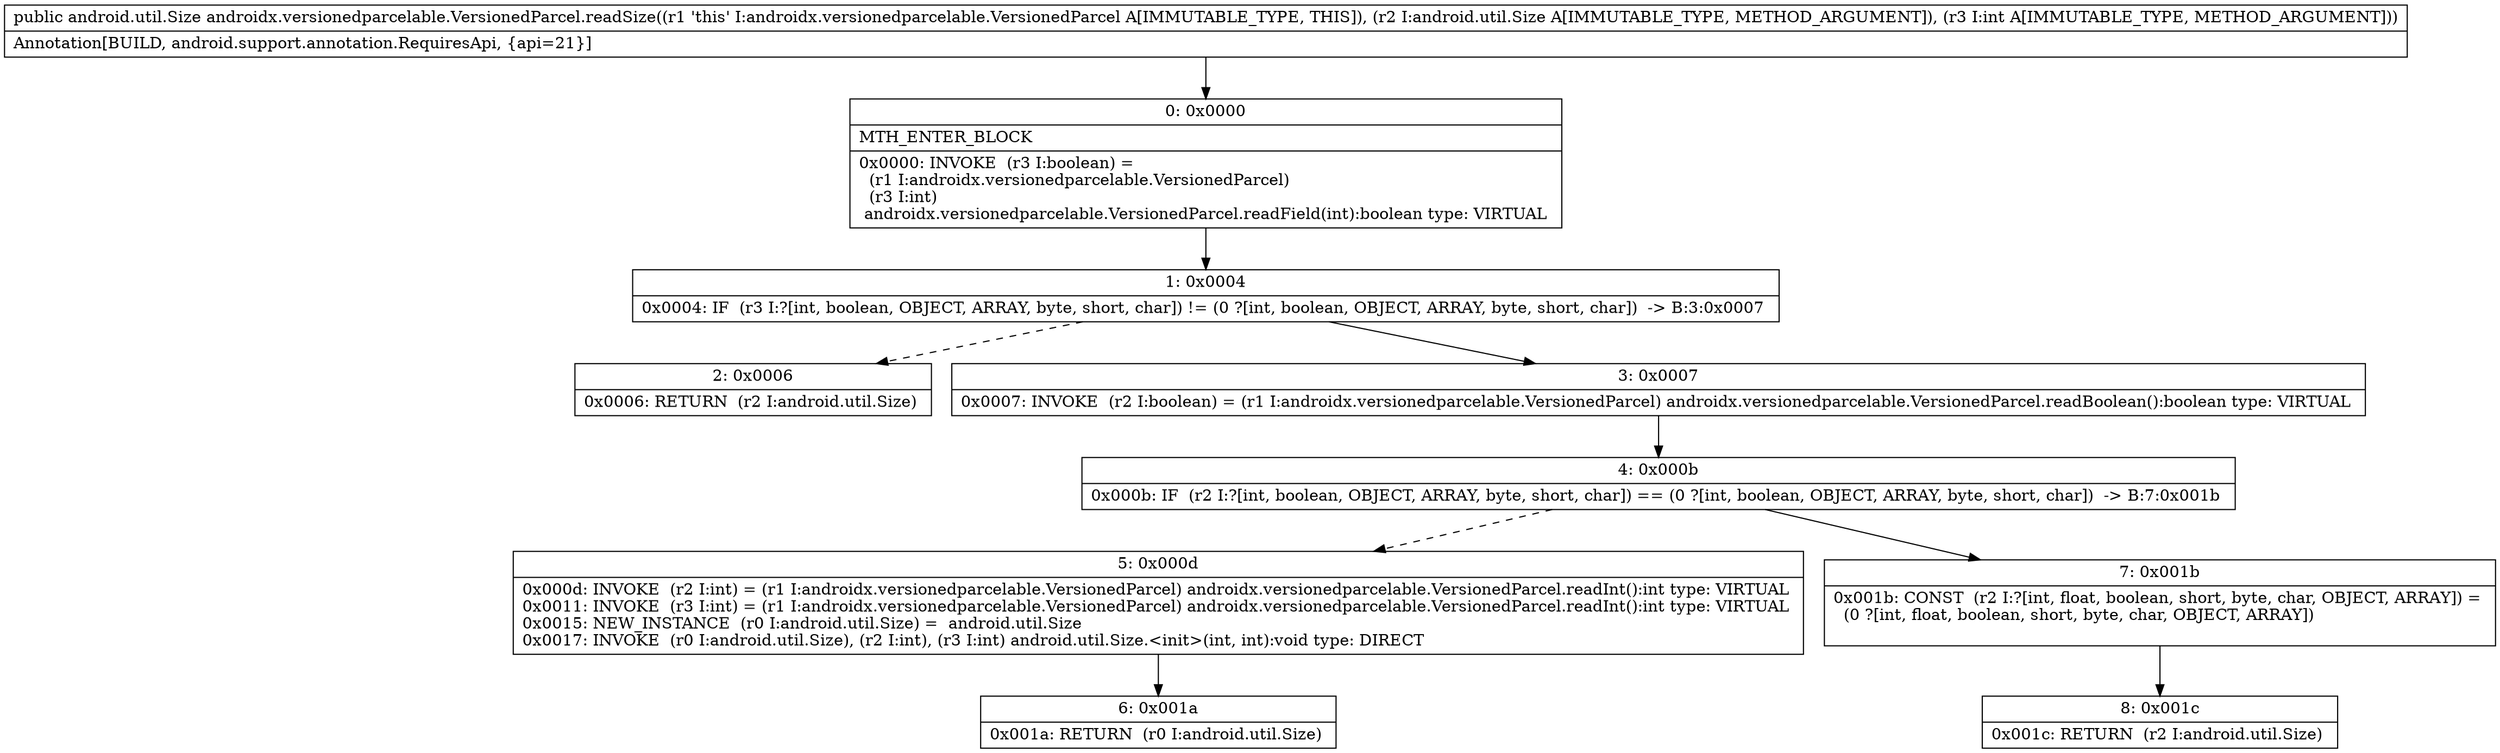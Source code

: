 digraph "CFG forandroidx.versionedparcelable.VersionedParcel.readSize(Landroid\/util\/Size;I)Landroid\/util\/Size;" {
Node_0 [shape=record,label="{0\:\ 0x0000|MTH_ENTER_BLOCK\l|0x0000: INVOKE  (r3 I:boolean) = \l  (r1 I:androidx.versionedparcelable.VersionedParcel)\l  (r3 I:int)\l androidx.versionedparcelable.VersionedParcel.readField(int):boolean type: VIRTUAL \l}"];
Node_1 [shape=record,label="{1\:\ 0x0004|0x0004: IF  (r3 I:?[int, boolean, OBJECT, ARRAY, byte, short, char]) != (0 ?[int, boolean, OBJECT, ARRAY, byte, short, char])  \-\> B:3:0x0007 \l}"];
Node_2 [shape=record,label="{2\:\ 0x0006|0x0006: RETURN  (r2 I:android.util.Size) \l}"];
Node_3 [shape=record,label="{3\:\ 0x0007|0x0007: INVOKE  (r2 I:boolean) = (r1 I:androidx.versionedparcelable.VersionedParcel) androidx.versionedparcelable.VersionedParcel.readBoolean():boolean type: VIRTUAL \l}"];
Node_4 [shape=record,label="{4\:\ 0x000b|0x000b: IF  (r2 I:?[int, boolean, OBJECT, ARRAY, byte, short, char]) == (0 ?[int, boolean, OBJECT, ARRAY, byte, short, char])  \-\> B:7:0x001b \l}"];
Node_5 [shape=record,label="{5\:\ 0x000d|0x000d: INVOKE  (r2 I:int) = (r1 I:androidx.versionedparcelable.VersionedParcel) androidx.versionedparcelable.VersionedParcel.readInt():int type: VIRTUAL \l0x0011: INVOKE  (r3 I:int) = (r1 I:androidx.versionedparcelable.VersionedParcel) androidx.versionedparcelable.VersionedParcel.readInt():int type: VIRTUAL \l0x0015: NEW_INSTANCE  (r0 I:android.util.Size) =  android.util.Size \l0x0017: INVOKE  (r0 I:android.util.Size), (r2 I:int), (r3 I:int) android.util.Size.\<init\>(int, int):void type: DIRECT \l}"];
Node_6 [shape=record,label="{6\:\ 0x001a|0x001a: RETURN  (r0 I:android.util.Size) \l}"];
Node_7 [shape=record,label="{7\:\ 0x001b|0x001b: CONST  (r2 I:?[int, float, boolean, short, byte, char, OBJECT, ARRAY]) = \l  (0 ?[int, float, boolean, short, byte, char, OBJECT, ARRAY])\l \l}"];
Node_8 [shape=record,label="{8\:\ 0x001c|0x001c: RETURN  (r2 I:android.util.Size) \l}"];
MethodNode[shape=record,label="{public android.util.Size androidx.versionedparcelable.VersionedParcel.readSize((r1 'this' I:androidx.versionedparcelable.VersionedParcel A[IMMUTABLE_TYPE, THIS]), (r2 I:android.util.Size A[IMMUTABLE_TYPE, METHOD_ARGUMENT]), (r3 I:int A[IMMUTABLE_TYPE, METHOD_ARGUMENT]))  | Annotation[BUILD, android.support.annotation.RequiresApi, \{api=21\}]\l}"];
MethodNode -> Node_0;
Node_0 -> Node_1;
Node_1 -> Node_2[style=dashed];
Node_1 -> Node_3;
Node_3 -> Node_4;
Node_4 -> Node_5[style=dashed];
Node_4 -> Node_7;
Node_5 -> Node_6;
Node_7 -> Node_8;
}

